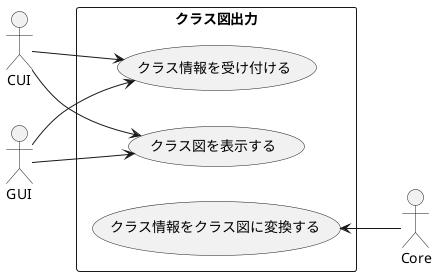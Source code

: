 @startuml usecase

left to right direction
actor Core
actor CUI
actor GUI

rectangle クラス図出力{
  CUI --> (クラス情報を受け付ける)
  CUI --> (クラス図を表示する)

  GUI --> (クラス情報を受け付ける)
  GUI --> (クラス図を表示する)

  (クラス情報をクラス図に変換する) <-- Core
}

@enduml